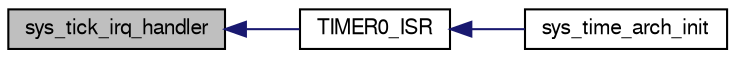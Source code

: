 digraph "sys_tick_irq_handler"
{
  edge [fontname="FreeSans",fontsize="10",labelfontname="FreeSans",labelfontsize="10"];
  node [fontname="FreeSans",fontsize="10",shape=record];
  rankdir="LR";
  Node1 [label="sys_tick_irq_handler",height=0.2,width=0.4,color="black", fillcolor="grey75", style="filled", fontcolor="black"];
  Node1 -> Node2 [dir="back",color="midnightblue",fontsize="10",style="solid",fontname="FreeSans"];
  Node2 [label="TIMER0_ISR",height=0.2,width=0.4,color="black", fillcolor="white", style="filled",URL="$lpc21_2mcu__periph_2sys__time__arch_8h.html#ae189f8759d6fc0d0ea13267459b1f2ad"];
  Node2 -> Node3 [dir="back",color="midnightblue",fontsize="10",style="solid",fontname="FreeSans"];
  Node3 [label="sys_time_arch_init",height=0.2,width=0.4,color="black", fillcolor="white", style="filled",URL="$lpc21_2mcu__periph_2sys__time__arch_8c.html#a9b31c2feb846b96205ae20ea6883e1c4"];
}

